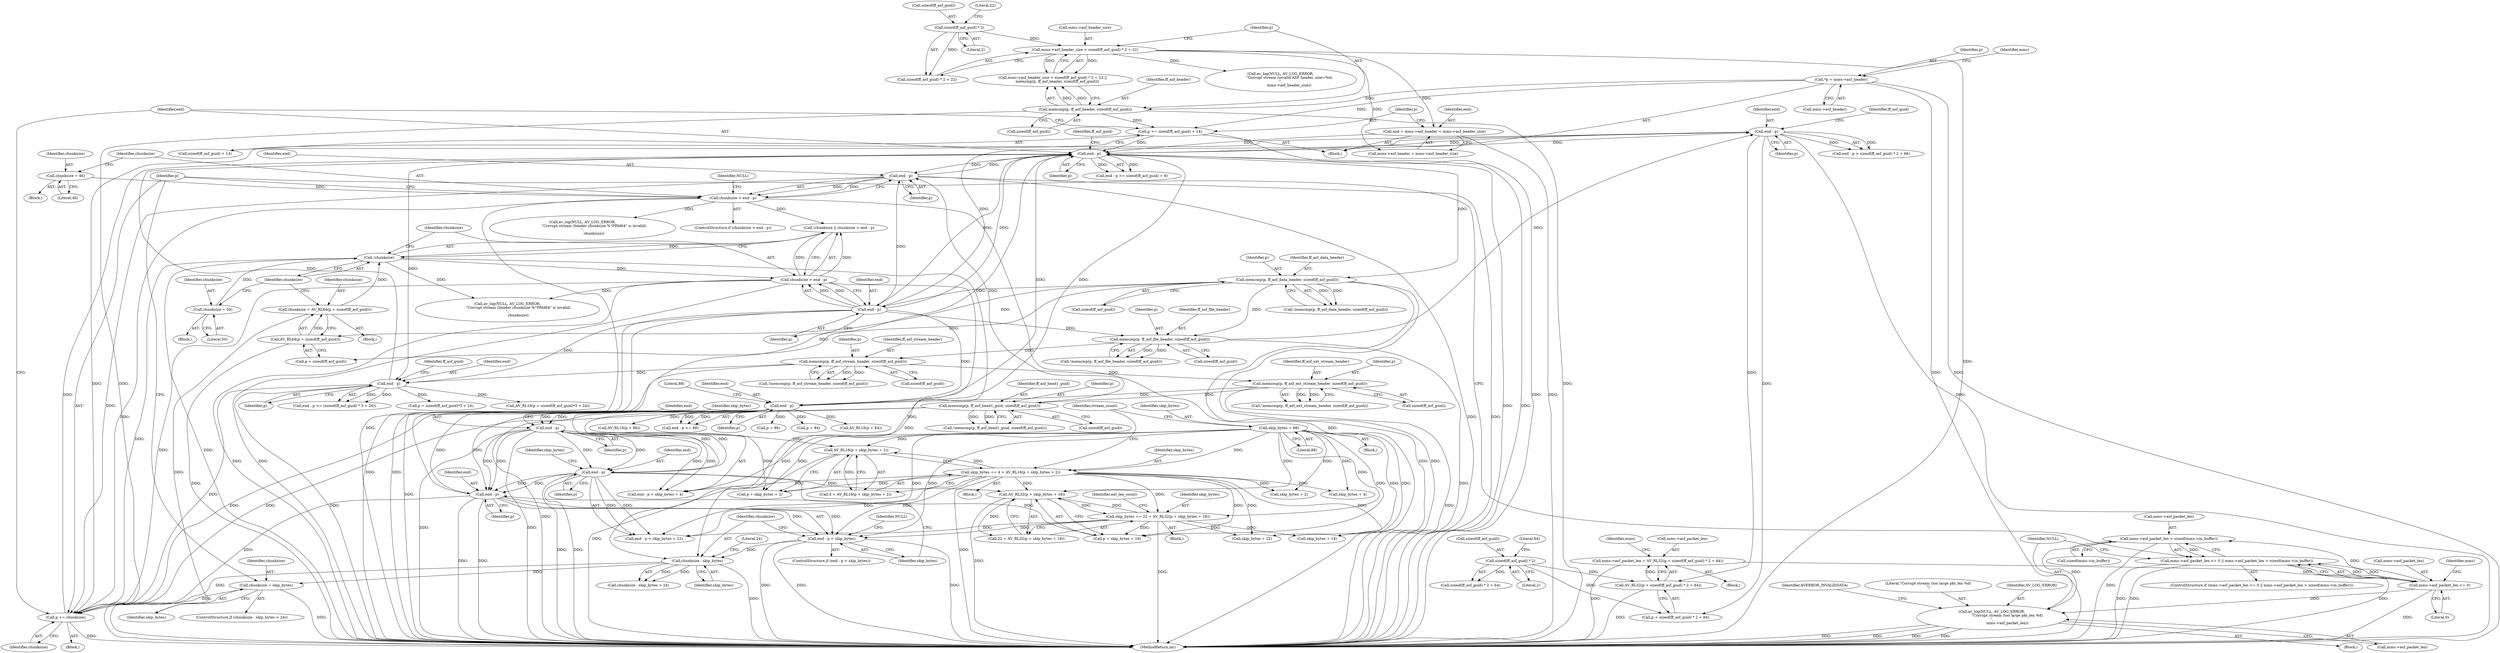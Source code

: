 digraph "0_FFmpeg_cced03dd667a5df6df8fd40d8de0bff477ee02e8@API" {
"1000253" [label="(Call,mms->asf_packet_len > sizeof(mms->in_buffer))"];
"1000248" [label="(Call,mms->asf_packet_len <= 0)"];
"1000233" [label="(Call,mms->asf_packet_len = AV_RL32(p + sizeof(ff_asf_guid) * 2 + 64))"];
"1000237" [label="(Call,AV_RL32(p + sizeof(ff_asf_guid) * 2 + 64))"];
"1000223" [label="(Call,end - p)"];
"1000167" [label="(Call,end - p)"];
"1000508" [label="(Call,end - p)"];
"1000202" [label="(Call,end - p)"];
"1000178" [label="(Call,memcmp(p, ff_asf_data_header, sizeof(ff_asf_guid)))"];
"1000496" [label="(Call,memcmp(p, ff_asf_head1_guid, sizeof(ff_asf_guid)))"];
"1000382" [label="(Call,memcmp(p, ff_asf_ext_stream_header, sizeof(ff_asf_guid)))"];
"1000274" [label="(Call,memcmp(p, ff_asf_stream_header, sizeof(ff_asf_guid)))"];
"1000215" [label="(Call,memcmp(p, ff_asf_file_header, sizeof(ff_asf_guid)))"];
"1000150" [label="(Call,end = mms->asf_header + mms->asf_header_size)"];
"1000125" [label="(Call,mms->asf_header_size < sizeof(ff_asf_guid) * 2 + 22)"];
"1000130" [label="(Call,sizeof(ff_asf_guid) * 2)"];
"1000473" [label="(Call,end - p)"];
"1000419" [label="(Call,end - p)"];
"1000390" [label="(Call,end - p)"];
"1000448" [label="(Call,end - p)"];
"1000282" [label="(Call,end - p)"];
"1000519" [label="(Call,p += chunksize)"];
"1000200" [label="(Call,chunksize > end - p)"];
"1000198" [label="(Call,!chunksize)"];
"1000184" [label="(Call,chunksize = 50)"];
"1000189" [label="(Call,chunksize = AV_RL64(p + sizeof(ff_asf_guid)))"];
"1000191" [label="(Call,AV_RL64(p + sizeof(ff_asf_guid)))"];
"1000506" [label="(Call,chunksize > end - p)"];
"1000502" [label="(Call,chunksize = 46)"];
"1000490" [label="(Call,chunksize = skip_bytes)"];
"1000486" [label="(Call,chunksize - skip_bytes)"];
"1000472" [label="(Call,end - p < skip_bytes)"];
"1000410" [label="(Call,skip_bytes = 88)"];
"1000432" [label="(Call,skip_bytes += 4 + AV_RL16(p + skip_bytes + 2))"];
"1000436" [label="(Call,AV_RL16(p + skip_bytes + 2))"];
"1000461" [label="(Call,skip_bytes += 22 + AV_RL32(p + skip_bytes + 18))"];
"1000465" [label="(Call,AV_RL32(p + skip_bytes + 18))"];
"1000159" [label="(Call,p += sizeof(ff_asf_guid) + 14)"];
"1000135" [label="(Call,memcmp(p, ff_asf_header, sizeof(ff_asf_guid)))"];
"1000110" [label="(Call,*p = mms->asf_header)"];
"1000241" [label="(Call,sizeof(ff_asf_guid) * 2)"];
"1000247" [label="(Call,mms->asf_packet_len <= 0 || mms->asf_packet_len > sizeof(mms->in_buffer))"];
"1000262" [label="(Call,av_log(NULL, AV_LOG_ERROR,\n                           \"Corrupt stream (too large pkt_len %d)\n\",\n                           mms->asf_packet_len))"];
"1000108" [label="(Block,)"];
"1000249" [label="(Call,mms->asf_packet_len)"];
"1000189" [label="(Call,chunksize = AV_RL64(p + sizeof(ff_asf_guid)))"];
"1000265" [label="(Literal,\"Corrupt stream (too large pkt_len %d)\n\")"];
"1000519" [label="(Call,p += chunksize)"];
"1000382" [label="(Call,memcmp(p, ff_asf_ext_stream_header, sizeof(ff_asf_guid)))"];
"1000274" [label="(Call,memcmp(p, ff_asf_stream_header, sizeof(ff_asf_guid)))"];
"1000391" [label="(Identifier,end)"];
"1000199" [label="(Identifier,chunksize)"];
"1000509" [label="(Identifier,end)"];
"1000197" [label="(Call,!chunksize || chunksize > end - p)"];
"1000288" [label="(Identifier,ff_asf_guid)"];
"1000120" [label="(Identifier,mms)"];
"1000295" [label="(Call,p + sizeof(ff_asf_guid)*3 + 24)"];
"1000180" [label="(Identifier,ff_asf_data_header)"];
"1000449" [label="(Identifier,end)"];
"1000475" [label="(Identifier,p)"];
"1000451" [label="(Call,skip_bytes + 22)"];
"1000506" [label="(Call,chunksize > end - p)"];
"1000191" [label="(Call,AV_RL64(p + sizeof(ff_asf_guid)))"];
"1000254" [label="(Call,mms->asf_packet_len)"];
"1000487" [label="(Identifier,chunksize)"];
"1000495" [label="(Call,!memcmp(p, ff_asf_head1_guid, sizeof(ff_asf_guid)))"];
"1000137" [label="(Identifier,ff_asf_header)"];
"1000131" [label="(Call,sizeof(ff_asf_guid))"];
"1000383" [label="(Identifier,p)"];
"1000485" [label="(Call,chunksize - skip_bytes > 24)"];
"1000492" [label="(Identifier,skip_bytes)"];
"1000505" [label="(ControlStructure,if (chunksize > end - p))"];
"1000161" [label="(Call,sizeof(ff_asf_guid) + 14)"];
"1000415" [label="(Identifier,stream_count)"];
"1000218" [label="(Call,sizeof(ff_asf_guid))"];
"1000134" [label="(Literal,22)"];
"1000444" [label="(Identifier,ext_len_count)"];
"1000491" [label="(Identifier,chunksize)"];
"1000436" [label="(Call,AV_RL16(p + skip_bytes + 2))"];
"1000188" [label="(Block,)"];
"1000433" [label="(Identifier,skip_bytes)"];
"1000206" [label="(Call,av_log(NULL, AV_LOG_ERROR,\n                   \"Corrupt stream (header chunksize %\"PRId64\" is invalid)\n\",\n                   chunksize))"];
"1000418" [label="(Call,end - p < skip_bytes + 4)"];
"1000466" [label="(Call,p + skip_bytes + 18)"];
"1000479" [label="(Identifier,NULL)"];
"1000437" [label="(Call,p + skip_bytes + 2)"];
"1000277" [label="(Call,sizeof(ff_asf_guid))"];
"1000502" [label="(Call,chunksize = 46)"];
"1000504" [label="(Literal,46)"];
"1000125" [label="(Call,mms->asf_header_size < sizeof(ff_asf_guid) * 2 + 22)"];
"1000513" [label="(Identifier,NULL)"];
"1000204" [label="(Identifier,p)"];
"1000405" [label="(Call,AV_RL16(p + 86))"];
"1000179" [label="(Identifier,p)"];
"1000461" [label="(Call,skip_bytes += 22 + AV_RL32(p + skip_bytes + 18))"];
"1000421" [label="(Identifier,p)"];
"1000232" [label="(Block,)"];
"1000136" [label="(Identifier,p)"];
"1000498" [label="(Identifier,ff_asf_head1_guid)"];
"1000266" [label="(Call,mms->asf_packet_len)"];
"1000275" [label="(Identifier,p)"];
"1000174" [label="(Block,)"];
"1000253" [label="(Call,mms->asf_packet_len > sizeof(mms->in_buffer))"];
"1000178" [label="(Call,memcmp(p, ff_asf_data_header, sizeof(ff_asf_guid)))"];
"1000255" [label="(Identifier,mms)"];
"1000422" [label="(Call,skip_bytes + 4)"];
"1000432" [label="(Call,skip_bytes += 4 + AV_RL16(p + skip_bytes + 2))"];
"1000150" [label="(Call,end = mms->asf_header + mms->asf_header_size)"];
"1000434" [label="(Call,4 + AV_RL16(p + skip_bytes + 2))"];
"1000389" [label="(Call,end - p >= 88)"];
"1000112" [label="(Call,mms->asf_header)"];
"1000200" [label="(Call,chunksize > end - p)"];
"1000159" [label="(Call,p += sizeof(ff_asf_guid) + 14)"];
"1000216" [label="(Identifier,p)"];
"1000450" [label="(Identifier,p)"];
"1000246" [label="(ControlStructure,if (mms->asf_packet_len <= 0 || mms->asf_packet_len > sizeof(mms->in_buffer)))"];
"1000238" [label="(Call,p + sizeof(ff_asf_guid) * 2 + 64)"];
"1000224" [label="(Identifier,end)"];
"1000222" [label="(Call,end - p > sizeof(ff_asf_guid) * 2 + 68)"];
"1000172" [label="(Identifier,ff_asf_guid)"];
"1000217" [label="(Identifier,ff_asf_file_header)"];
"1000499" [label="(Call,sizeof(ff_asf_guid))"];
"1000201" [label="(Identifier,chunksize)"];
"1000234" [label="(Call,mms->asf_packet_len)"];
"1000393" [label="(Literal,88)"];
"1000169" [label="(Identifier,p)"];
"1000160" [label="(Identifier,p)"];
"1000521" [label="(Identifier,chunksize)"];
"1000126" [label="(Call,mms->asf_header_size)"];
"1000474" [label="(Identifier,end)"];
"1000448" [label="(Call,end - p)"];
"1000488" [label="(Identifier,skip_bytes)"];
"1000497" [label="(Identifier,p)"];
"1000130" [label="(Call,sizeof(ff_asf_guid) * 2)"];
"1000385" [label="(Call,sizeof(ff_asf_guid))"];
"1000184" [label="(Call,chunksize = 50)"];
"1000463" [label="(Call,22 + AV_RL32(p + skip_bytes + 18))"];
"1000439" [label="(Call,skip_bytes + 2)"];
"1000507" [label="(Identifier,chunksize)"];
"1000244" [label="(Literal,2)"];
"1000486" [label="(Call,chunksize - skip_bytes)"];
"1000392" [label="(Identifier,p)"];
"1000151" [label="(Identifier,end)"];
"1000237" [label="(Call,AV_RL32(p + sizeof(ff_asf_guid) * 2 + 64))"];
"1000264" [label="(Identifier,AV_LOG_ERROR)"];
"1000110" [label="(Call,*p = mms->asf_header)"];
"1000166" [label="(Call,end - p >= sizeof(ff_asf_guid) + 8)"];
"1000270" [label="(Identifier,AVERROR_INVALIDDATA)"];
"1000240" [label="(Call,sizeof(ff_asf_guid) * 2 + 64)"];
"1000133" [label="(Literal,2)"];
"1000141" [label="(Call,av_log(NULL, AV_LOG_ERROR,\n               \"Corrupt stream (invalid ASF header, size=%d)\n\",\n               mms->asf_header_size))"];
"1000276" [label="(Identifier,ff_asf_stream_header)"];
"1000520" [label="(Identifier,p)"];
"1000129" [label="(Call,sizeof(ff_asf_guid) * 2 + 22)"];
"1000190" [label="(Identifier,chunksize)"];
"1000411" [label="(Identifier,skip_bytes)"];
"1000186" [label="(Literal,50)"];
"1000257" [label="(Call,sizeof(mms->in_buffer))"];
"1000419" [label="(Call,end - p)"];
"1000406" [label="(Call,p + 86)"];
"1000263" [label="(Identifier,NULL)"];
"1000241" [label="(Call,sizeof(ff_asf_guid) * 2)"];
"1000510" [label="(Identifier,p)"];
"1000489" [label="(Literal,24)"];
"1000294" [label="(Call,AV_RL16(p + sizeof(ff_asf_guid)*3 + 24))"];
"1000198" [label="(Call,!chunksize)"];
"1000192" [label="(Call,p + sizeof(ff_asf_guid))"];
"1000183" [label="(Block,)"];
"1000214" [label="(Call,!memcmp(p, ff_asf_file_header, sizeof(ff_asf_guid)))"];
"1000185" [label="(Identifier,chunksize)"];
"1000501" [label="(Block,)"];
"1000203" [label="(Identifier,end)"];
"1000252" [label="(Literal,0)"];
"1000233" [label="(Call,mms->asf_packet_len = AV_RL32(p + sizeof(ff_asf_guid) * 2 + 64))"];
"1000177" [label="(Call,!memcmp(p, ff_asf_data_header, sizeof(ff_asf_guid)))"];
"1000423" [label="(Identifier,skip_bytes)"];
"1000462" [label="(Identifier,skip_bytes)"];
"1000202" [label="(Call,end - p)"];
"1000248" [label="(Call,mms->asf_packet_len <= 0)"];
"1000468" [label="(Call,skip_bytes + 18)"];
"1000399" [label="(Call,p + 84)"];
"1000420" [label="(Identifier,end)"];
"1000452" [label="(Identifier,skip_bytes)"];
"1000503" [label="(Identifier,chunksize)"];
"1000496" [label="(Call,memcmp(p, ff_asf_head1_guid, sizeof(ff_asf_guid)))"];
"1000471" [label="(ControlStructure,if (end - p < skip_bytes))"];
"1000111" [label="(Identifier,p)"];
"1000247" [label="(Call,mms->asf_packet_len <= 0 || mms->asf_packet_len > sizeof(mms->in_buffer))"];
"1000283" [label="(Identifier,end)"];
"1000476" [label="(Identifier,skip_bytes)"];
"1000394" [label="(Block,)"];
"1000138" [label="(Call,sizeof(ff_asf_guid))"];
"1000410" [label="(Call,skip_bytes = 88)"];
"1000465" [label="(Call,AV_RL32(p + skip_bytes + 18))"];
"1000223" [label="(Call,end - p)"];
"1000242" [label="(Call,sizeof(ff_asf_guid))"];
"1000167" [label="(Call,end - p)"];
"1000447" [label="(Call,end - p < skip_bytes + 22)"];
"1000225" [label="(Identifier,p)"];
"1000124" [label="(Call,mms->asf_header_size < sizeof(ff_asf_guid) * 2 + 22 ||\n        memcmp(p, ff_asf_header, sizeof(ff_asf_guid)))"];
"1000284" [label="(Identifier,p)"];
"1000512" [label="(Call,av_log(NULL, AV_LOG_ERROR,\n                    \"Corrupt stream (header chunksize %\"PRId64\" is invalid)\n\",\n                    chunksize))"];
"1000135" [label="(Call,memcmp(p, ff_asf_header, sizeof(ff_asf_guid)))"];
"1000262" [label="(Call,av_log(NULL, AV_LOG_ERROR,\n                           \"Corrupt stream (too large pkt_len %d)\n\",\n                           mms->asf_packet_len))"];
"1000168" [label="(Identifier,end)"];
"1000152" [label="(Call,mms->asf_header + mms->asf_header_size)"];
"1000398" [label="(Call,AV_RL16(p + 84))"];
"1000281" [label="(Call,end - p >= (sizeof(ff_asf_guid) * 3 + 26))"];
"1000390" [label="(Call,end - p)"];
"1000282" [label="(Call,end - p)"];
"1000524" [label="(MethodReturn,int)"];
"1000273" [label="(Call,!memcmp(p, ff_asf_stream_header, sizeof(ff_asf_guid)))"];
"1000472" [label="(Call,end - p < skip_bytes)"];
"1000445" [label="(Block,)"];
"1000181" [label="(Call,sizeof(ff_asf_guid))"];
"1000381" [label="(Call,!memcmp(p, ff_asf_ext_stream_header, sizeof(ff_asf_guid)))"];
"1000261" [label="(Block,)"];
"1000245" [label="(Literal,64)"];
"1000384" [label="(Identifier,ff_asf_ext_stream_header)"];
"1000250" [label="(Identifier,mms)"];
"1000508" [label="(Call,end - p)"];
"1000484" [label="(ControlStructure,if (chunksize - skip_bytes > 24))"];
"1000473" [label="(Call,end - p)"];
"1000412" [label="(Literal,88)"];
"1000416" [label="(Block,)"];
"1000215" [label="(Call,memcmp(p, ff_asf_file_header, sizeof(ff_asf_guid)))"];
"1000229" [label="(Identifier,ff_asf_guid)"];
"1000490" [label="(Call,chunksize = skip_bytes)"];
"1000253" -> "1000247"  [label="AST: "];
"1000253" -> "1000257"  [label="CFG: "];
"1000254" -> "1000253"  [label="AST: "];
"1000257" -> "1000253"  [label="AST: "];
"1000247" -> "1000253"  [label="CFG: "];
"1000253" -> "1000524"  [label="DDG: "];
"1000253" -> "1000247"  [label="DDG: "];
"1000248" -> "1000253"  [label="DDG: "];
"1000253" -> "1000262"  [label="DDG: "];
"1000248" -> "1000247"  [label="AST: "];
"1000248" -> "1000252"  [label="CFG: "];
"1000249" -> "1000248"  [label="AST: "];
"1000252" -> "1000248"  [label="AST: "];
"1000255" -> "1000248"  [label="CFG: "];
"1000247" -> "1000248"  [label="CFG: "];
"1000248" -> "1000524"  [label="DDG: "];
"1000248" -> "1000247"  [label="DDG: "];
"1000248" -> "1000247"  [label="DDG: "];
"1000233" -> "1000248"  [label="DDG: "];
"1000248" -> "1000262"  [label="DDG: "];
"1000233" -> "1000232"  [label="AST: "];
"1000233" -> "1000237"  [label="CFG: "];
"1000234" -> "1000233"  [label="AST: "];
"1000237" -> "1000233"  [label="AST: "];
"1000250" -> "1000233"  [label="CFG: "];
"1000233" -> "1000524"  [label="DDG: "];
"1000237" -> "1000233"  [label="DDG: "];
"1000237" -> "1000238"  [label="CFG: "];
"1000238" -> "1000237"  [label="AST: "];
"1000237" -> "1000524"  [label="DDG: "];
"1000223" -> "1000237"  [label="DDG: "];
"1000241" -> "1000237"  [label="DDG: "];
"1000223" -> "1000222"  [label="AST: "];
"1000223" -> "1000225"  [label="CFG: "];
"1000224" -> "1000223"  [label="AST: "];
"1000225" -> "1000223"  [label="AST: "];
"1000229" -> "1000223"  [label="CFG: "];
"1000223" -> "1000524"  [label="DDG: "];
"1000223" -> "1000167"  [label="DDG: "];
"1000223" -> "1000222"  [label="DDG: "];
"1000223" -> "1000222"  [label="DDG: "];
"1000167" -> "1000223"  [label="DDG: "];
"1000202" -> "1000223"  [label="DDG: "];
"1000215" -> "1000223"  [label="DDG: "];
"1000223" -> "1000238"  [label="DDG: "];
"1000223" -> "1000519"  [label="DDG: "];
"1000167" -> "1000166"  [label="AST: "];
"1000167" -> "1000169"  [label="CFG: "];
"1000168" -> "1000167"  [label="AST: "];
"1000169" -> "1000167"  [label="AST: "];
"1000172" -> "1000167"  [label="CFG: "];
"1000167" -> "1000524"  [label="DDG: "];
"1000167" -> "1000524"  [label="DDG: "];
"1000167" -> "1000166"  [label="DDG: "];
"1000167" -> "1000166"  [label="DDG: "];
"1000508" -> "1000167"  [label="DDG: "];
"1000150" -> "1000167"  [label="DDG: "];
"1000473" -> "1000167"  [label="DDG: "];
"1000202" -> "1000167"  [label="DDG: "];
"1000390" -> "1000167"  [label="DDG: "];
"1000282" -> "1000167"  [label="DDG: "];
"1000519" -> "1000167"  [label="DDG: "];
"1000159" -> "1000167"  [label="DDG: "];
"1000167" -> "1000178"  [label="DDG: "];
"1000167" -> "1000202"  [label="DDG: "];
"1000167" -> "1000282"  [label="DDG: "];
"1000167" -> "1000390"  [label="DDG: "];
"1000167" -> "1000508"  [label="DDG: "];
"1000508" -> "1000506"  [label="AST: "];
"1000508" -> "1000510"  [label="CFG: "];
"1000509" -> "1000508"  [label="AST: "];
"1000510" -> "1000508"  [label="AST: "];
"1000506" -> "1000508"  [label="CFG: "];
"1000508" -> "1000524"  [label="DDG: "];
"1000508" -> "1000524"  [label="DDG: "];
"1000508" -> "1000506"  [label="DDG: "];
"1000508" -> "1000506"  [label="DDG: "];
"1000202" -> "1000508"  [label="DDG: "];
"1000496" -> "1000508"  [label="DDG: "];
"1000508" -> "1000519"  [label="DDG: "];
"1000202" -> "1000200"  [label="AST: "];
"1000202" -> "1000204"  [label="CFG: "];
"1000203" -> "1000202"  [label="AST: "];
"1000204" -> "1000202"  [label="AST: "];
"1000200" -> "1000202"  [label="CFG: "];
"1000202" -> "1000524"  [label="DDG: "];
"1000202" -> "1000524"  [label="DDG: "];
"1000202" -> "1000200"  [label="DDG: "];
"1000202" -> "1000200"  [label="DDG: "];
"1000178" -> "1000202"  [label="DDG: "];
"1000202" -> "1000215"  [label="DDG: "];
"1000202" -> "1000282"  [label="DDG: "];
"1000202" -> "1000390"  [label="DDG: "];
"1000178" -> "1000177"  [label="AST: "];
"1000178" -> "1000181"  [label="CFG: "];
"1000179" -> "1000178"  [label="AST: "];
"1000180" -> "1000178"  [label="AST: "];
"1000181" -> "1000178"  [label="AST: "];
"1000177" -> "1000178"  [label="CFG: "];
"1000178" -> "1000524"  [label="DDG: "];
"1000178" -> "1000524"  [label="DDG: "];
"1000178" -> "1000177"  [label="DDG: "];
"1000178" -> "1000177"  [label="DDG: "];
"1000178" -> "1000191"  [label="DDG: "];
"1000178" -> "1000192"  [label="DDG: "];
"1000178" -> "1000215"  [label="DDG: "];
"1000496" -> "1000495"  [label="AST: "];
"1000496" -> "1000499"  [label="CFG: "];
"1000497" -> "1000496"  [label="AST: "];
"1000498" -> "1000496"  [label="AST: "];
"1000499" -> "1000496"  [label="AST: "];
"1000495" -> "1000496"  [label="CFG: "];
"1000496" -> "1000524"  [label="DDG: "];
"1000496" -> "1000495"  [label="DDG: "];
"1000496" -> "1000495"  [label="DDG: "];
"1000382" -> "1000496"  [label="DDG: "];
"1000496" -> "1000519"  [label="DDG: "];
"1000382" -> "1000381"  [label="AST: "];
"1000382" -> "1000385"  [label="CFG: "];
"1000383" -> "1000382"  [label="AST: "];
"1000384" -> "1000382"  [label="AST: "];
"1000385" -> "1000382"  [label="AST: "];
"1000381" -> "1000382"  [label="CFG: "];
"1000382" -> "1000524"  [label="DDG: "];
"1000382" -> "1000381"  [label="DDG: "];
"1000382" -> "1000381"  [label="DDG: "];
"1000274" -> "1000382"  [label="DDG: "];
"1000382" -> "1000390"  [label="DDG: "];
"1000274" -> "1000273"  [label="AST: "];
"1000274" -> "1000277"  [label="CFG: "];
"1000275" -> "1000274"  [label="AST: "];
"1000276" -> "1000274"  [label="AST: "];
"1000277" -> "1000274"  [label="AST: "];
"1000273" -> "1000274"  [label="CFG: "];
"1000274" -> "1000524"  [label="DDG: "];
"1000274" -> "1000273"  [label="DDG: "];
"1000274" -> "1000273"  [label="DDG: "];
"1000215" -> "1000274"  [label="DDG: "];
"1000274" -> "1000282"  [label="DDG: "];
"1000215" -> "1000214"  [label="AST: "];
"1000215" -> "1000218"  [label="CFG: "];
"1000216" -> "1000215"  [label="AST: "];
"1000217" -> "1000215"  [label="AST: "];
"1000218" -> "1000215"  [label="AST: "];
"1000214" -> "1000215"  [label="CFG: "];
"1000215" -> "1000524"  [label="DDG: "];
"1000215" -> "1000214"  [label="DDG: "];
"1000215" -> "1000214"  [label="DDG: "];
"1000150" -> "1000108"  [label="AST: "];
"1000150" -> "1000152"  [label="CFG: "];
"1000151" -> "1000150"  [label="AST: "];
"1000152" -> "1000150"  [label="AST: "];
"1000160" -> "1000150"  [label="CFG: "];
"1000150" -> "1000524"  [label="DDG: "];
"1000125" -> "1000150"  [label="DDG: "];
"1000125" -> "1000124"  [label="AST: "];
"1000125" -> "1000129"  [label="CFG: "];
"1000126" -> "1000125"  [label="AST: "];
"1000129" -> "1000125"  [label="AST: "];
"1000136" -> "1000125"  [label="CFG: "];
"1000124" -> "1000125"  [label="CFG: "];
"1000125" -> "1000524"  [label="DDG: "];
"1000125" -> "1000124"  [label="DDG: "];
"1000125" -> "1000124"  [label="DDG: "];
"1000130" -> "1000125"  [label="DDG: "];
"1000125" -> "1000141"  [label="DDG: "];
"1000125" -> "1000152"  [label="DDG: "];
"1000130" -> "1000129"  [label="AST: "];
"1000130" -> "1000133"  [label="CFG: "];
"1000131" -> "1000130"  [label="AST: "];
"1000133" -> "1000130"  [label="AST: "];
"1000134" -> "1000130"  [label="CFG: "];
"1000130" -> "1000129"  [label="DDG: "];
"1000473" -> "1000472"  [label="AST: "];
"1000473" -> "1000475"  [label="CFG: "];
"1000474" -> "1000473"  [label="AST: "];
"1000475" -> "1000473"  [label="AST: "];
"1000476" -> "1000473"  [label="CFG: "];
"1000473" -> "1000524"  [label="DDG: "];
"1000473" -> "1000524"  [label="DDG: "];
"1000473" -> "1000472"  [label="DDG: "];
"1000473" -> "1000472"  [label="DDG: "];
"1000419" -> "1000473"  [label="DDG: "];
"1000419" -> "1000473"  [label="DDG: "];
"1000448" -> "1000473"  [label="DDG: "];
"1000448" -> "1000473"  [label="DDG: "];
"1000390" -> "1000473"  [label="DDG: "];
"1000390" -> "1000473"  [label="DDG: "];
"1000473" -> "1000519"  [label="DDG: "];
"1000419" -> "1000418"  [label="AST: "];
"1000419" -> "1000421"  [label="CFG: "];
"1000420" -> "1000419"  [label="AST: "];
"1000421" -> "1000419"  [label="AST: "];
"1000423" -> "1000419"  [label="CFG: "];
"1000419" -> "1000524"  [label="DDG: "];
"1000419" -> "1000524"  [label="DDG: "];
"1000419" -> "1000418"  [label="DDG: "];
"1000419" -> "1000418"  [label="DDG: "];
"1000390" -> "1000419"  [label="DDG: "];
"1000390" -> "1000419"  [label="DDG: "];
"1000419" -> "1000436"  [label="DDG: "];
"1000419" -> "1000437"  [label="DDG: "];
"1000419" -> "1000448"  [label="DDG: "];
"1000419" -> "1000448"  [label="DDG: "];
"1000390" -> "1000389"  [label="AST: "];
"1000390" -> "1000392"  [label="CFG: "];
"1000391" -> "1000390"  [label="AST: "];
"1000392" -> "1000390"  [label="AST: "];
"1000393" -> "1000390"  [label="CFG: "];
"1000390" -> "1000389"  [label="DDG: "];
"1000390" -> "1000389"  [label="DDG: "];
"1000390" -> "1000398"  [label="DDG: "];
"1000390" -> "1000399"  [label="DDG: "];
"1000390" -> "1000405"  [label="DDG: "];
"1000390" -> "1000406"  [label="DDG: "];
"1000390" -> "1000448"  [label="DDG: "];
"1000390" -> "1000448"  [label="DDG: "];
"1000390" -> "1000519"  [label="DDG: "];
"1000448" -> "1000447"  [label="AST: "];
"1000448" -> "1000450"  [label="CFG: "];
"1000449" -> "1000448"  [label="AST: "];
"1000450" -> "1000448"  [label="AST: "];
"1000452" -> "1000448"  [label="CFG: "];
"1000448" -> "1000524"  [label="DDG: "];
"1000448" -> "1000524"  [label="DDG: "];
"1000448" -> "1000447"  [label="DDG: "];
"1000448" -> "1000447"  [label="DDG: "];
"1000448" -> "1000465"  [label="DDG: "];
"1000448" -> "1000466"  [label="DDG: "];
"1000282" -> "1000281"  [label="AST: "];
"1000282" -> "1000284"  [label="CFG: "];
"1000283" -> "1000282"  [label="AST: "];
"1000284" -> "1000282"  [label="AST: "];
"1000288" -> "1000282"  [label="CFG: "];
"1000282" -> "1000524"  [label="DDG: "];
"1000282" -> "1000281"  [label="DDG: "];
"1000282" -> "1000281"  [label="DDG: "];
"1000282" -> "1000294"  [label="DDG: "];
"1000282" -> "1000295"  [label="DDG: "];
"1000282" -> "1000519"  [label="DDG: "];
"1000519" -> "1000174"  [label="AST: "];
"1000519" -> "1000521"  [label="CFG: "];
"1000520" -> "1000519"  [label="AST: "];
"1000521" -> "1000519"  [label="AST: "];
"1000168" -> "1000519"  [label="CFG: "];
"1000519" -> "1000524"  [label="DDG: "];
"1000200" -> "1000519"  [label="DDG: "];
"1000506" -> "1000519"  [label="DDG: "];
"1000490" -> "1000519"  [label="DDG: "];
"1000198" -> "1000519"  [label="DDG: "];
"1000486" -> "1000519"  [label="DDG: "];
"1000200" -> "1000197"  [label="AST: "];
"1000201" -> "1000200"  [label="AST: "];
"1000197" -> "1000200"  [label="CFG: "];
"1000200" -> "1000524"  [label="DDG: "];
"1000200" -> "1000524"  [label="DDG: "];
"1000200" -> "1000197"  [label="DDG: "];
"1000200" -> "1000197"  [label="DDG: "];
"1000198" -> "1000200"  [label="DDG: "];
"1000200" -> "1000206"  [label="DDG: "];
"1000200" -> "1000486"  [label="DDG: "];
"1000198" -> "1000197"  [label="AST: "];
"1000198" -> "1000199"  [label="CFG: "];
"1000199" -> "1000198"  [label="AST: "];
"1000201" -> "1000198"  [label="CFG: "];
"1000197" -> "1000198"  [label="CFG: "];
"1000198" -> "1000524"  [label="DDG: "];
"1000198" -> "1000197"  [label="DDG: "];
"1000184" -> "1000198"  [label="DDG: "];
"1000189" -> "1000198"  [label="DDG: "];
"1000198" -> "1000206"  [label="DDG: "];
"1000198" -> "1000486"  [label="DDG: "];
"1000184" -> "1000183"  [label="AST: "];
"1000184" -> "1000186"  [label="CFG: "];
"1000185" -> "1000184"  [label="AST: "];
"1000186" -> "1000184"  [label="AST: "];
"1000199" -> "1000184"  [label="CFG: "];
"1000189" -> "1000188"  [label="AST: "];
"1000189" -> "1000191"  [label="CFG: "];
"1000190" -> "1000189"  [label="AST: "];
"1000191" -> "1000189"  [label="AST: "];
"1000199" -> "1000189"  [label="CFG: "];
"1000189" -> "1000524"  [label="DDG: "];
"1000191" -> "1000189"  [label="DDG: "];
"1000191" -> "1000192"  [label="CFG: "];
"1000192" -> "1000191"  [label="AST: "];
"1000191" -> "1000524"  [label="DDG: "];
"1000506" -> "1000505"  [label="AST: "];
"1000507" -> "1000506"  [label="AST: "];
"1000513" -> "1000506"  [label="CFG: "];
"1000520" -> "1000506"  [label="CFG: "];
"1000506" -> "1000524"  [label="DDG: "];
"1000506" -> "1000524"  [label="DDG: "];
"1000506" -> "1000197"  [label="DDG: "];
"1000502" -> "1000506"  [label="DDG: "];
"1000506" -> "1000512"  [label="DDG: "];
"1000502" -> "1000501"  [label="AST: "];
"1000502" -> "1000504"  [label="CFG: "];
"1000503" -> "1000502"  [label="AST: "];
"1000504" -> "1000502"  [label="AST: "];
"1000507" -> "1000502"  [label="CFG: "];
"1000490" -> "1000484"  [label="AST: "];
"1000490" -> "1000492"  [label="CFG: "];
"1000491" -> "1000490"  [label="AST: "];
"1000492" -> "1000490"  [label="AST: "];
"1000520" -> "1000490"  [label="CFG: "];
"1000490" -> "1000524"  [label="DDG: "];
"1000486" -> "1000490"  [label="DDG: "];
"1000486" -> "1000485"  [label="AST: "];
"1000486" -> "1000488"  [label="CFG: "];
"1000487" -> "1000486"  [label="AST: "];
"1000488" -> "1000486"  [label="AST: "];
"1000489" -> "1000486"  [label="CFG: "];
"1000486" -> "1000524"  [label="DDG: "];
"1000486" -> "1000485"  [label="DDG: "];
"1000486" -> "1000485"  [label="DDG: "];
"1000472" -> "1000486"  [label="DDG: "];
"1000472" -> "1000471"  [label="AST: "];
"1000472" -> "1000476"  [label="CFG: "];
"1000476" -> "1000472"  [label="AST: "];
"1000479" -> "1000472"  [label="CFG: "];
"1000487" -> "1000472"  [label="CFG: "];
"1000472" -> "1000524"  [label="DDG: "];
"1000472" -> "1000524"  [label="DDG: "];
"1000472" -> "1000524"  [label="DDG: "];
"1000410" -> "1000472"  [label="DDG: "];
"1000432" -> "1000472"  [label="DDG: "];
"1000461" -> "1000472"  [label="DDG: "];
"1000410" -> "1000394"  [label="AST: "];
"1000410" -> "1000412"  [label="CFG: "];
"1000411" -> "1000410"  [label="AST: "];
"1000412" -> "1000410"  [label="AST: "];
"1000415" -> "1000410"  [label="CFG: "];
"1000410" -> "1000418"  [label="DDG: "];
"1000410" -> "1000422"  [label="DDG: "];
"1000410" -> "1000432"  [label="DDG: "];
"1000410" -> "1000436"  [label="DDG: "];
"1000410" -> "1000437"  [label="DDG: "];
"1000410" -> "1000439"  [label="DDG: "];
"1000410" -> "1000447"  [label="DDG: "];
"1000410" -> "1000451"  [label="DDG: "];
"1000410" -> "1000461"  [label="DDG: "];
"1000410" -> "1000465"  [label="DDG: "];
"1000410" -> "1000466"  [label="DDG: "];
"1000410" -> "1000468"  [label="DDG: "];
"1000432" -> "1000416"  [label="AST: "];
"1000432" -> "1000434"  [label="CFG: "];
"1000433" -> "1000432"  [label="AST: "];
"1000434" -> "1000432"  [label="AST: "];
"1000415" -> "1000432"  [label="CFG: "];
"1000432" -> "1000524"  [label="DDG: "];
"1000432" -> "1000418"  [label="DDG: "];
"1000432" -> "1000422"  [label="DDG: "];
"1000436" -> "1000432"  [label="DDG: "];
"1000432" -> "1000436"  [label="DDG: "];
"1000432" -> "1000437"  [label="DDG: "];
"1000432" -> "1000439"  [label="DDG: "];
"1000432" -> "1000447"  [label="DDG: "];
"1000432" -> "1000451"  [label="DDG: "];
"1000432" -> "1000461"  [label="DDG: "];
"1000432" -> "1000465"  [label="DDG: "];
"1000432" -> "1000466"  [label="DDG: "];
"1000432" -> "1000468"  [label="DDG: "];
"1000436" -> "1000434"  [label="AST: "];
"1000436" -> "1000437"  [label="CFG: "];
"1000437" -> "1000436"  [label="AST: "];
"1000434" -> "1000436"  [label="CFG: "];
"1000436" -> "1000524"  [label="DDG: "];
"1000436" -> "1000434"  [label="DDG: "];
"1000461" -> "1000445"  [label="AST: "];
"1000461" -> "1000463"  [label="CFG: "];
"1000462" -> "1000461"  [label="AST: "];
"1000463" -> "1000461"  [label="AST: "];
"1000444" -> "1000461"  [label="CFG: "];
"1000461" -> "1000524"  [label="DDG: "];
"1000461" -> "1000447"  [label="DDG: "];
"1000461" -> "1000451"  [label="DDG: "];
"1000465" -> "1000461"  [label="DDG: "];
"1000461" -> "1000465"  [label="DDG: "];
"1000461" -> "1000466"  [label="DDG: "];
"1000461" -> "1000468"  [label="DDG: "];
"1000465" -> "1000463"  [label="AST: "];
"1000465" -> "1000466"  [label="CFG: "];
"1000466" -> "1000465"  [label="AST: "];
"1000463" -> "1000465"  [label="CFG: "];
"1000465" -> "1000524"  [label="DDG: "];
"1000465" -> "1000463"  [label="DDG: "];
"1000159" -> "1000108"  [label="AST: "];
"1000159" -> "1000161"  [label="CFG: "];
"1000160" -> "1000159"  [label="AST: "];
"1000161" -> "1000159"  [label="AST: "];
"1000168" -> "1000159"  [label="CFG: "];
"1000159" -> "1000524"  [label="DDG: "];
"1000135" -> "1000159"  [label="DDG: "];
"1000110" -> "1000159"  [label="DDG: "];
"1000135" -> "1000124"  [label="AST: "];
"1000135" -> "1000138"  [label="CFG: "];
"1000136" -> "1000135"  [label="AST: "];
"1000137" -> "1000135"  [label="AST: "];
"1000138" -> "1000135"  [label="AST: "];
"1000124" -> "1000135"  [label="CFG: "];
"1000135" -> "1000524"  [label="DDG: "];
"1000135" -> "1000524"  [label="DDG: "];
"1000135" -> "1000124"  [label="DDG: "];
"1000135" -> "1000124"  [label="DDG: "];
"1000110" -> "1000135"  [label="DDG: "];
"1000110" -> "1000108"  [label="AST: "];
"1000110" -> "1000112"  [label="CFG: "];
"1000111" -> "1000110"  [label="AST: "];
"1000112" -> "1000110"  [label="AST: "];
"1000120" -> "1000110"  [label="CFG: "];
"1000110" -> "1000524"  [label="DDG: "];
"1000110" -> "1000524"  [label="DDG: "];
"1000241" -> "1000240"  [label="AST: "];
"1000241" -> "1000244"  [label="CFG: "];
"1000242" -> "1000241"  [label="AST: "];
"1000244" -> "1000241"  [label="AST: "];
"1000245" -> "1000241"  [label="CFG: "];
"1000241" -> "1000238"  [label="DDG: "];
"1000241" -> "1000240"  [label="DDG: "];
"1000247" -> "1000246"  [label="AST: "];
"1000263" -> "1000247"  [label="CFG: "];
"1000520" -> "1000247"  [label="CFG: "];
"1000247" -> "1000524"  [label="DDG: "];
"1000247" -> "1000524"  [label="DDG: "];
"1000247" -> "1000524"  [label="DDG: "];
"1000262" -> "1000261"  [label="AST: "];
"1000262" -> "1000266"  [label="CFG: "];
"1000263" -> "1000262"  [label="AST: "];
"1000264" -> "1000262"  [label="AST: "];
"1000265" -> "1000262"  [label="AST: "];
"1000266" -> "1000262"  [label="AST: "];
"1000270" -> "1000262"  [label="CFG: "];
"1000262" -> "1000524"  [label="DDG: "];
"1000262" -> "1000524"  [label="DDG: "];
"1000262" -> "1000524"  [label="DDG: "];
"1000262" -> "1000524"  [label="DDG: "];
}
